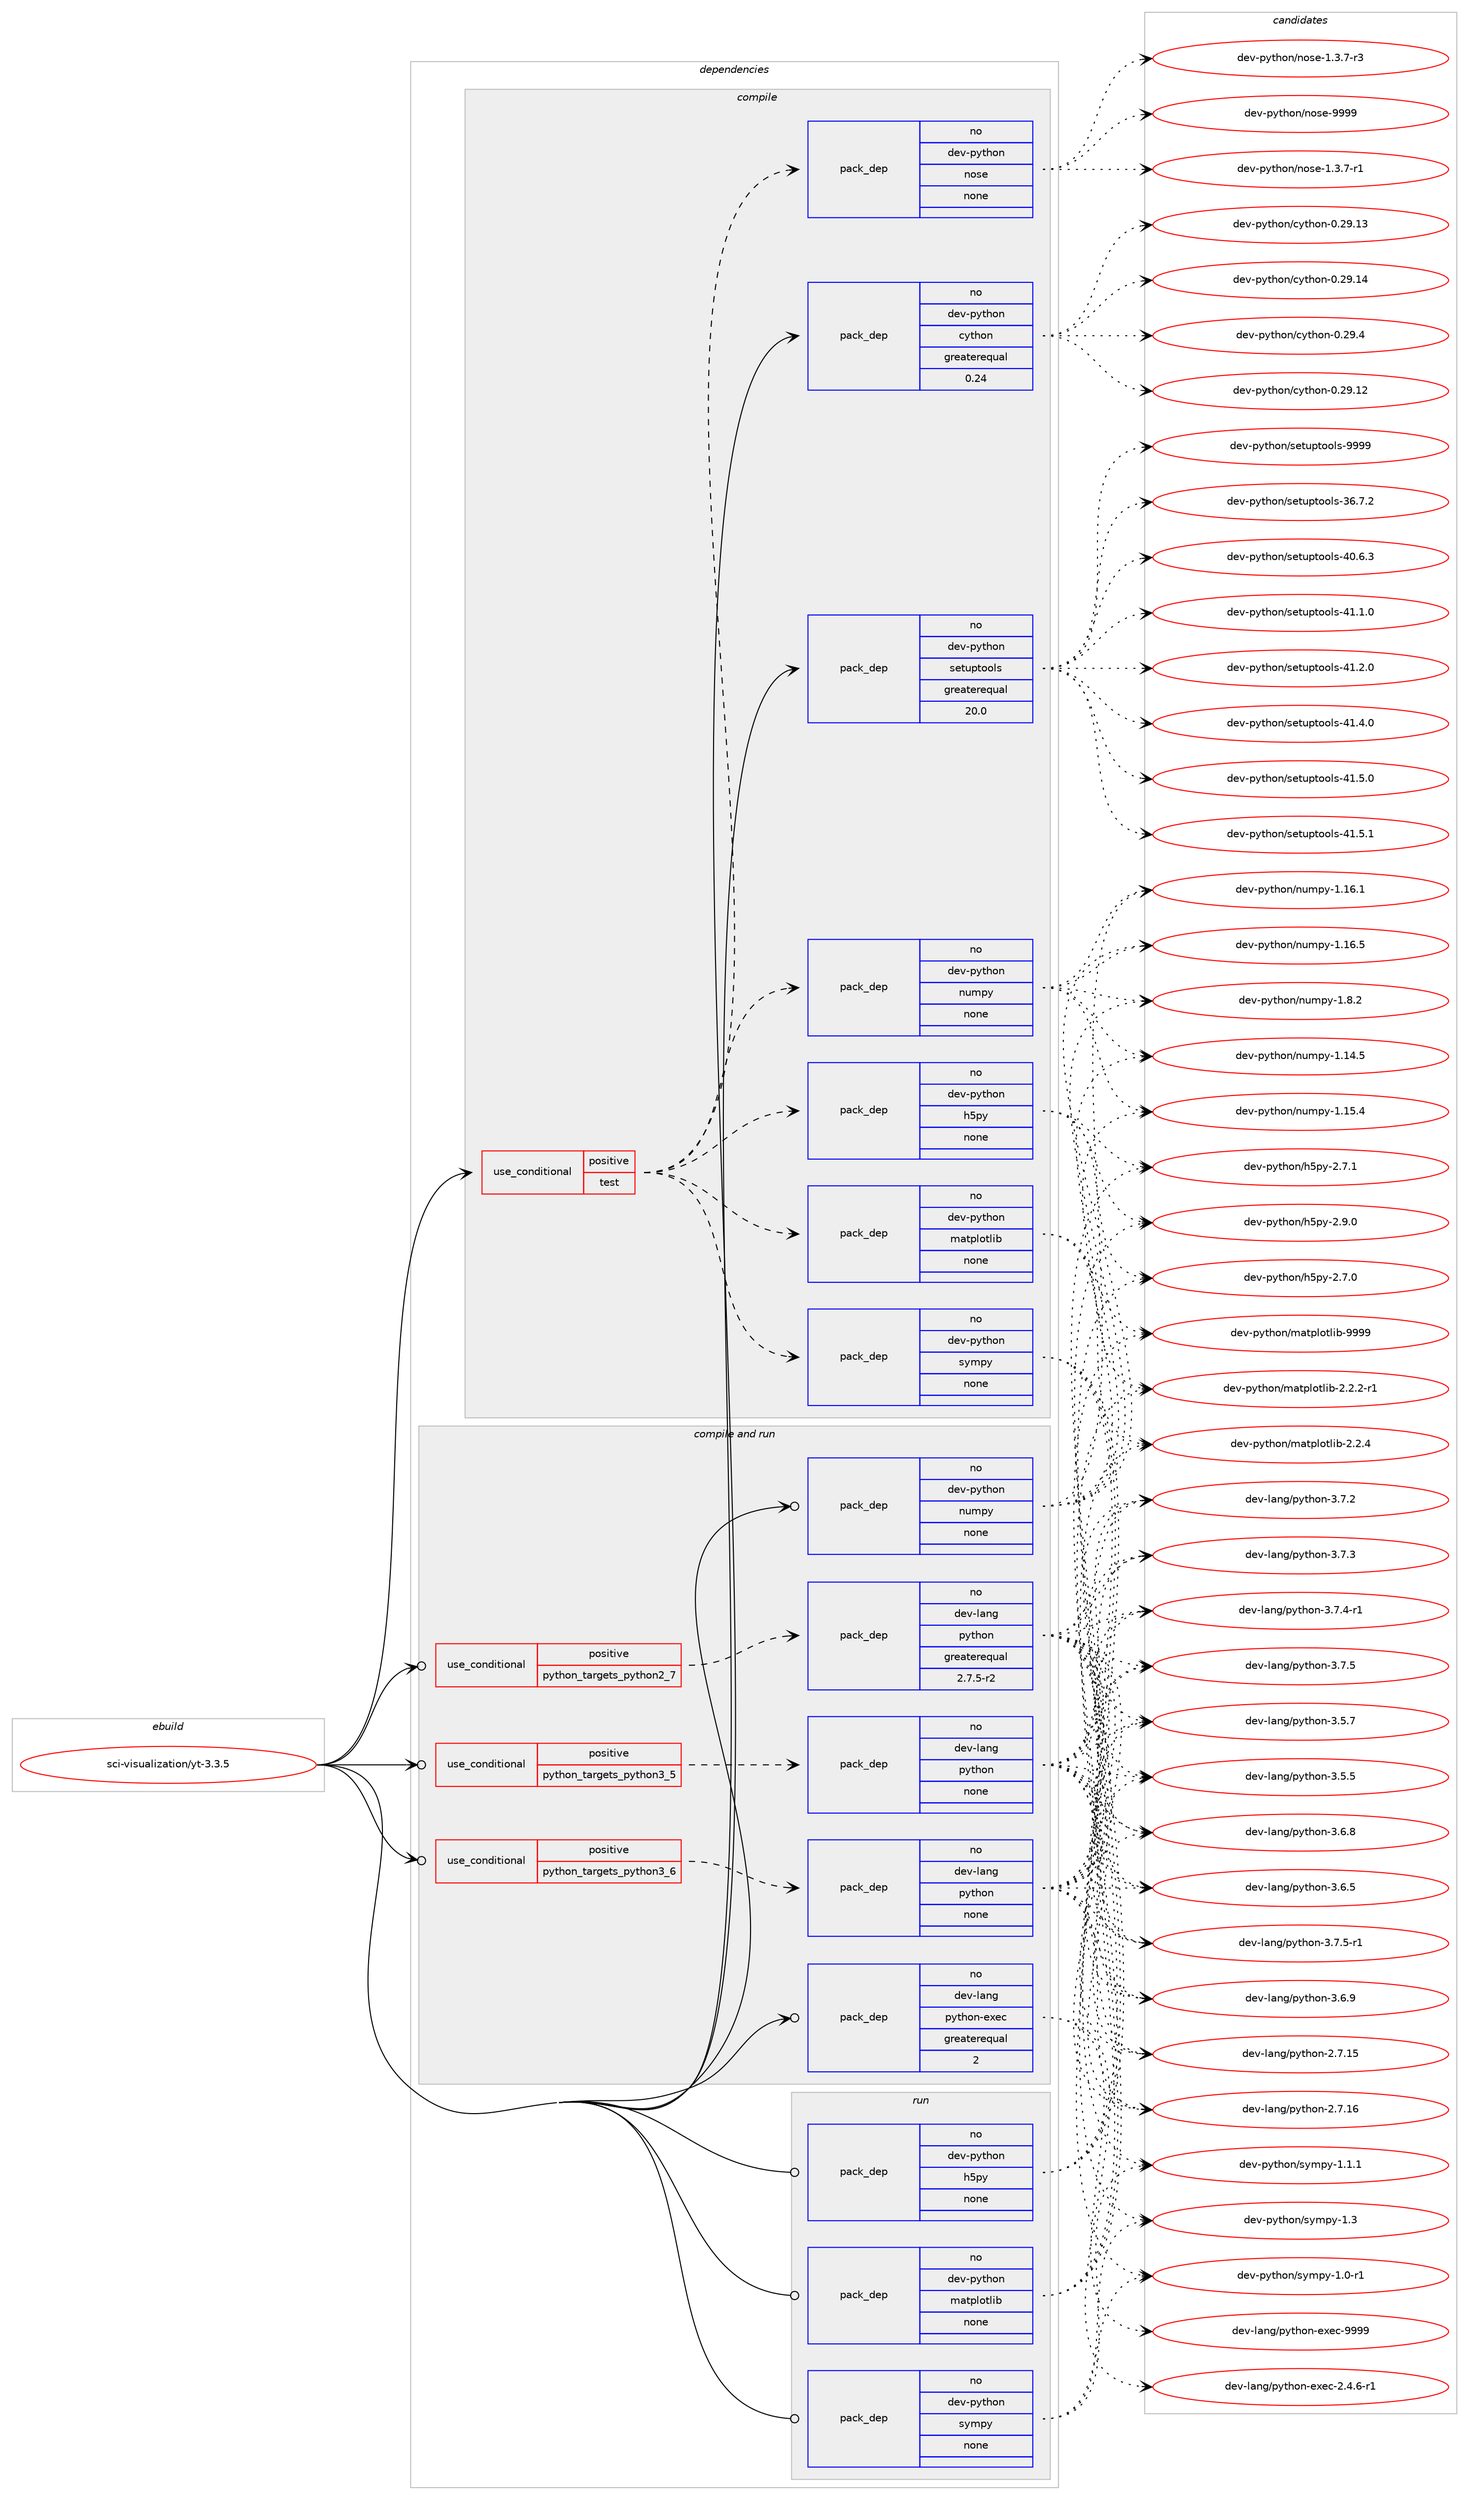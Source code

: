 digraph prolog {

# *************
# Graph options
# *************

newrank=true;
concentrate=true;
compound=true;
graph [rankdir=LR,fontname=Helvetica,fontsize=10,ranksep=1.5];#, ranksep=2.5, nodesep=0.2];
edge  [arrowhead=vee];
node  [fontname=Helvetica,fontsize=10];

# **********
# The ebuild
# **********

subgraph cluster_leftcol {
color=gray;
rank=same;
label=<<i>ebuild</i>>;
id [label="sci-visualization/yt-3.3.5", color=red, width=4, href="../sci-visualization/yt-3.3.5.svg"];
}

# ****************
# The dependencies
# ****************

subgraph cluster_midcol {
color=gray;
label=<<i>dependencies</i>>;
subgraph cluster_compile {
fillcolor="#eeeeee";
style=filled;
label=<<i>compile</i>>;
subgraph cond210240 {
dependency865728 [label=<<TABLE BORDER="0" CELLBORDER="1" CELLSPACING="0" CELLPADDING="4"><TR><TD ROWSPAN="3" CELLPADDING="10">use_conditional</TD></TR><TR><TD>positive</TD></TR><TR><TD>test</TD></TR></TABLE>>, shape=none, color=red];
subgraph pack640186 {
dependency865729 [label=<<TABLE BORDER="0" CELLBORDER="1" CELLSPACING="0" CELLPADDING="4" WIDTH="220"><TR><TD ROWSPAN="6" CELLPADDING="30">pack_dep</TD></TR><TR><TD WIDTH="110">no</TD></TR><TR><TD>dev-python</TD></TR><TR><TD>numpy</TD></TR><TR><TD>none</TD></TR><TR><TD></TD></TR></TABLE>>, shape=none, color=blue];
}
dependency865728:e -> dependency865729:w [weight=20,style="dashed",arrowhead="vee"];
subgraph pack640187 {
dependency865730 [label=<<TABLE BORDER="0" CELLBORDER="1" CELLSPACING="0" CELLPADDING="4" WIDTH="220"><TR><TD ROWSPAN="6" CELLPADDING="30">pack_dep</TD></TR><TR><TD WIDTH="110">no</TD></TR><TR><TD>dev-python</TD></TR><TR><TD>h5py</TD></TR><TR><TD>none</TD></TR><TR><TD></TD></TR></TABLE>>, shape=none, color=blue];
}
dependency865728:e -> dependency865730:w [weight=20,style="dashed",arrowhead="vee"];
subgraph pack640188 {
dependency865731 [label=<<TABLE BORDER="0" CELLBORDER="1" CELLSPACING="0" CELLPADDING="4" WIDTH="220"><TR><TD ROWSPAN="6" CELLPADDING="30">pack_dep</TD></TR><TR><TD WIDTH="110">no</TD></TR><TR><TD>dev-python</TD></TR><TR><TD>matplotlib</TD></TR><TR><TD>none</TD></TR><TR><TD></TD></TR></TABLE>>, shape=none, color=blue];
}
dependency865728:e -> dependency865731:w [weight=20,style="dashed",arrowhead="vee"];
subgraph pack640189 {
dependency865732 [label=<<TABLE BORDER="0" CELLBORDER="1" CELLSPACING="0" CELLPADDING="4" WIDTH="220"><TR><TD ROWSPAN="6" CELLPADDING="30">pack_dep</TD></TR><TR><TD WIDTH="110">no</TD></TR><TR><TD>dev-python</TD></TR><TR><TD>sympy</TD></TR><TR><TD>none</TD></TR><TR><TD></TD></TR></TABLE>>, shape=none, color=blue];
}
dependency865728:e -> dependency865732:w [weight=20,style="dashed",arrowhead="vee"];
subgraph pack640190 {
dependency865733 [label=<<TABLE BORDER="0" CELLBORDER="1" CELLSPACING="0" CELLPADDING="4" WIDTH="220"><TR><TD ROWSPAN="6" CELLPADDING="30">pack_dep</TD></TR><TR><TD WIDTH="110">no</TD></TR><TR><TD>dev-python</TD></TR><TR><TD>nose</TD></TR><TR><TD>none</TD></TR><TR><TD></TD></TR></TABLE>>, shape=none, color=blue];
}
dependency865728:e -> dependency865733:w [weight=20,style="dashed",arrowhead="vee"];
}
id:e -> dependency865728:w [weight=20,style="solid",arrowhead="vee"];
subgraph pack640191 {
dependency865734 [label=<<TABLE BORDER="0" CELLBORDER="1" CELLSPACING="0" CELLPADDING="4" WIDTH="220"><TR><TD ROWSPAN="6" CELLPADDING="30">pack_dep</TD></TR><TR><TD WIDTH="110">no</TD></TR><TR><TD>dev-python</TD></TR><TR><TD>cython</TD></TR><TR><TD>greaterequal</TD></TR><TR><TD>0.24</TD></TR></TABLE>>, shape=none, color=blue];
}
id:e -> dependency865734:w [weight=20,style="solid",arrowhead="vee"];
subgraph pack640192 {
dependency865735 [label=<<TABLE BORDER="0" CELLBORDER="1" CELLSPACING="0" CELLPADDING="4" WIDTH="220"><TR><TD ROWSPAN="6" CELLPADDING="30">pack_dep</TD></TR><TR><TD WIDTH="110">no</TD></TR><TR><TD>dev-python</TD></TR><TR><TD>setuptools</TD></TR><TR><TD>greaterequal</TD></TR><TR><TD>20.0</TD></TR></TABLE>>, shape=none, color=blue];
}
id:e -> dependency865735:w [weight=20,style="solid",arrowhead="vee"];
}
subgraph cluster_compileandrun {
fillcolor="#eeeeee";
style=filled;
label=<<i>compile and run</i>>;
subgraph cond210241 {
dependency865736 [label=<<TABLE BORDER="0" CELLBORDER="1" CELLSPACING="0" CELLPADDING="4"><TR><TD ROWSPAN="3" CELLPADDING="10">use_conditional</TD></TR><TR><TD>positive</TD></TR><TR><TD>python_targets_python2_7</TD></TR></TABLE>>, shape=none, color=red];
subgraph pack640193 {
dependency865737 [label=<<TABLE BORDER="0" CELLBORDER="1" CELLSPACING="0" CELLPADDING="4" WIDTH="220"><TR><TD ROWSPAN="6" CELLPADDING="30">pack_dep</TD></TR><TR><TD WIDTH="110">no</TD></TR><TR><TD>dev-lang</TD></TR><TR><TD>python</TD></TR><TR><TD>greaterequal</TD></TR><TR><TD>2.7.5-r2</TD></TR></TABLE>>, shape=none, color=blue];
}
dependency865736:e -> dependency865737:w [weight=20,style="dashed",arrowhead="vee"];
}
id:e -> dependency865736:w [weight=20,style="solid",arrowhead="odotvee"];
subgraph cond210242 {
dependency865738 [label=<<TABLE BORDER="0" CELLBORDER="1" CELLSPACING="0" CELLPADDING="4"><TR><TD ROWSPAN="3" CELLPADDING="10">use_conditional</TD></TR><TR><TD>positive</TD></TR><TR><TD>python_targets_python3_5</TD></TR></TABLE>>, shape=none, color=red];
subgraph pack640194 {
dependency865739 [label=<<TABLE BORDER="0" CELLBORDER="1" CELLSPACING="0" CELLPADDING="4" WIDTH="220"><TR><TD ROWSPAN="6" CELLPADDING="30">pack_dep</TD></TR><TR><TD WIDTH="110">no</TD></TR><TR><TD>dev-lang</TD></TR><TR><TD>python</TD></TR><TR><TD>none</TD></TR><TR><TD></TD></TR></TABLE>>, shape=none, color=blue];
}
dependency865738:e -> dependency865739:w [weight=20,style="dashed",arrowhead="vee"];
}
id:e -> dependency865738:w [weight=20,style="solid",arrowhead="odotvee"];
subgraph cond210243 {
dependency865740 [label=<<TABLE BORDER="0" CELLBORDER="1" CELLSPACING="0" CELLPADDING="4"><TR><TD ROWSPAN="3" CELLPADDING="10">use_conditional</TD></TR><TR><TD>positive</TD></TR><TR><TD>python_targets_python3_6</TD></TR></TABLE>>, shape=none, color=red];
subgraph pack640195 {
dependency865741 [label=<<TABLE BORDER="0" CELLBORDER="1" CELLSPACING="0" CELLPADDING="4" WIDTH="220"><TR><TD ROWSPAN="6" CELLPADDING="30">pack_dep</TD></TR><TR><TD WIDTH="110">no</TD></TR><TR><TD>dev-lang</TD></TR><TR><TD>python</TD></TR><TR><TD>none</TD></TR><TR><TD></TD></TR></TABLE>>, shape=none, color=blue];
}
dependency865740:e -> dependency865741:w [weight=20,style="dashed",arrowhead="vee"];
}
id:e -> dependency865740:w [weight=20,style="solid",arrowhead="odotvee"];
subgraph pack640196 {
dependency865742 [label=<<TABLE BORDER="0" CELLBORDER="1" CELLSPACING="0" CELLPADDING="4" WIDTH="220"><TR><TD ROWSPAN="6" CELLPADDING="30">pack_dep</TD></TR><TR><TD WIDTH="110">no</TD></TR><TR><TD>dev-lang</TD></TR><TR><TD>python-exec</TD></TR><TR><TD>greaterequal</TD></TR><TR><TD>2</TD></TR></TABLE>>, shape=none, color=blue];
}
id:e -> dependency865742:w [weight=20,style="solid",arrowhead="odotvee"];
subgraph pack640197 {
dependency865743 [label=<<TABLE BORDER="0" CELLBORDER="1" CELLSPACING="0" CELLPADDING="4" WIDTH="220"><TR><TD ROWSPAN="6" CELLPADDING="30">pack_dep</TD></TR><TR><TD WIDTH="110">no</TD></TR><TR><TD>dev-python</TD></TR><TR><TD>numpy</TD></TR><TR><TD>none</TD></TR><TR><TD></TD></TR></TABLE>>, shape=none, color=blue];
}
id:e -> dependency865743:w [weight=20,style="solid",arrowhead="odotvee"];
}
subgraph cluster_run {
fillcolor="#eeeeee";
style=filled;
label=<<i>run</i>>;
subgraph pack640198 {
dependency865744 [label=<<TABLE BORDER="0" CELLBORDER="1" CELLSPACING="0" CELLPADDING="4" WIDTH="220"><TR><TD ROWSPAN="6" CELLPADDING="30">pack_dep</TD></TR><TR><TD WIDTH="110">no</TD></TR><TR><TD>dev-python</TD></TR><TR><TD>h5py</TD></TR><TR><TD>none</TD></TR><TR><TD></TD></TR></TABLE>>, shape=none, color=blue];
}
id:e -> dependency865744:w [weight=20,style="solid",arrowhead="odot"];
subgraph pack640199 {
dependency865745 [label=<<TABLE BORDER="0" CELLBORDER="1" CELLSPACING="0" CELLPADDING="4" WIDTH="220"><TR><TD ROWSPAN="6" CELLPADDING="30">pack_dep</TD></TR><TR><TD WIDTH="110">no</TD></TR><TR><TD>dev-python</TD></TR><TR><TD>matplotlib</TD></TR><TR><TD>none</TD></TR><TR><TD></TD></TR></TABLE>>, shape=none, color=blue];
}
id:e -> dependency865745:w [weight=20,style="solid",arrowhead="odot"];
subgraph pack640200 {
dependency865746 [label=<<TABLE BORDER="0" CELLBORDER="1" CELLSPACING="0" CELLPADDING="4" WIDTH="220"><TR><TD ROWSPAN="6" CELLPADDING="30">pack_dep</TD></TR><TR><TD WIDTH="110">no</TD></TR><TR><TD>dev-python</TD></TR><TR><TD>sympy</TD></TR><TR><TD>none</TD></TR><TR><TD></TD></TR></TABLE>>, shape=none, color=blue];
}
id:e -> dependency865746:w [weight=20,style="solid",arrowhead="odot"];
}
}

# **************
# The candidates
# **************

subgraph cluster_choices {
rank=same;
color=gray;
label=<<i>candidates</i>>;

subgraph choice640186 {
color=black;
nodesep=1;
choice100101118451121211161041111104711011710911212145494649524653 [label="dev-python/numpy-1.14.5", color=red, width=4,href="../dev-python/numpy-1.14.5.svg"];
choice100101118451121211161041111104711011710911212145494649534652 [label="dev-python/numpy-1.15.4", color=red, width=4,href="../dev-python/numpy-1.15.4.svg"];
choice100101118451121211161041111104711011710911212145494649544649 [label="dev-python/numpy-1.16.1", color=red, width=4,href="../dev-python/numpy-1.16.1.svg"];
choice100101118451121211161041111104711011710911212145494649544653 [label="dev-python/numpy-1.16.5", color=red, width=4,href="../dev-python/numpy-1.16.5.svg"];
choice1001011184511212111610411111047110117109112121454946564650 [label="dev-python/numpy-1.8.2", color=red, width=4,href="../dev-python/numpy-1.8.2.svg"];
dependency865729:e -> choice100101118451121211161041111104711011710911212145494649524653:w [style=dotted,weight="100"];
dependency865729:e -> choice100101118451121211161041111104711011710911212145494649534652:w [style=dotted,weight="100"];
dependency865729:e -> choice100101118451121211161041111104711011710911212145494649544649:w [style=dotted,weight="100"];
dependency865729:e -> choice100101118451121211161041111104711011710911212145494649544653:w [style=dotted,weight="100"];
dependency865729:e -> choice1001011184511212111610411111047110117109112121454946564650:w [style=dotted,weight="100"];
}
subgraph choice640187 {
color=black;
nodesep=1;
choice100101118451121211161041111104710453112121455046554648 [label="dev-python/h5py-2.7.0", color=red, width=4,href="../dev-python/h5py-2.7.0.svg"];
choice100101118451121211161041111104710453112121455046554649 [label="dev-python/h5py-2.7.1", color=red, width=4,href="../dev-python/h5py-2.7.1.svg"];
choice100101118451121211161041111104710453112121455046574648 [label="dev-python/h5py-2.9.0", color=red, width=4,href="../dev-python/h5py-2.9.0.svg"];
dependency865730:e -> choice100101118451121211161041111104710453112121455046554648:w [style=dotted,weight="100"];
dependency865730:e -> choice100101118451121211161041111104710453112121455046554649:w [style=dotted,weight="100"];
dependency865730:e -> choice100101118451121211161041111104710453112121455046574648:w [style=dotted,weight="100"];
}
subgraph choice640188 {
color=black;
nodesep=1;
choice100101118451121211161041111104710997116112108111116108105984550465046504511449 [label="dev-python/matplotlib-2.2.2-r1", color=red, width=4,href="../dev-python/matplotlib-2.2.2-r1.svg"];
choice10010111845112121116104111110471099711611210811111610810598455046504652 [label="dev-python/matplotlib-2.2.4", color=red, width=4,href="../dev-python/matplotlib-2.2.4.svg"];
choice100101118451121211161041111104710997116112108111116108105984557575757 [label="dev-python/matplotlib-9999", color=red, width=4,href="../dev-python/matplotlib-9999.svg"];
dependency865731:e -> choice100101118451121211161041111104710997116112108111116108105984550465046504511449:w [style=dotted,weight="100"];
dependency865731:e -> choice10010111845112121116104111110471099711611210811111610810598455046504652:w [style=dotted,weight="100"];
dependency865731:e -> choice100101118451121211161041111104710997116112108111116108105984557575757:w [style=dotted,weight="100"];
}
subgraph choice640189 {
color=black;
nodesep=1;
choice1001011184511212111610411111047115121109112121454946484511449 [label="dev-python/sympy-1.0-r1", color=red, width=4,href="../dev-python/sympy-1.0-r1.svg"];
choice1001011184511212111610411111047115121109112121454946494649 [label="dev-python/sympy-1.1.1", color=red, width=4,href="../dev-python/sympy-1.1.1.svg"];
choice100101118451121211161041111104711512110911212145494651 [label="dev-python/sympy-1.3", color=red, width=4,href="../dev-python/sympy-1.3.svg"];
dependency865732:e -> choice1001011184511212111610411111047115121109112121454946484511449:w [style=dotted,weight="100"];
dependency865732:e -> choice1001011184511212111610411111047115121109112121454946494649:w [style=dotted,weight="100"];
dependency865732:e -> choice100101118451121211161041111104711512110911212145494651:w [style=dotted,weight="100"];
}
subgraph choice640190 {
color=black;
nodesep=1;
choice10010111845112121116104111110471101111151014549465146554511449 [label="dev-python/nose-1.3.7-r1", color=red, width=4,href="../dev-python/nose-1.3.7-r1.svg"];
choice10010111845112121116104111110471101111151014549465146554511451 [label="dev-python/nose-1.3.7-r3", color=red, width=4,href="../dev-python/nose-1.3.7-r3.svg"];
choice10010111845112121116104111110471101111151014557575757 [label="dev-python/nose-9999", color=red, width=4,href="../dev-python/nose-9999.svg"];
dependency865733:e -> choice10010111845112121116104111110471101111151014549465146554511449:w [style=dotted,weight="100"];
dependency865733:e -> choice10010111845112121116104111110471101111151014549465146554511451:w [style=dotted,weight="100"];
dependency865733:e -> choice10010111845112121116104111110471101111151014557575757:w [style=dotted,weight="100"];
}
subgraph choice640191 {
color=black;
nodesep=1;
choice1001011184511212111610411111047991211161041111104548465057464950 [label="dev-python/cython-0.29.12", color=red, width=4,href="../dev-python/cython-0.29.12.svg"];
choice1001011184511212111610411111047991211161041111104548465057464951 [label="dev-python/cython-0.29.13", color=red, width=4,href="../dev-python/cython-0.29.13.svg"];
choice1001011184511212111610411111047991211161041111104548465057464952 [label="dev-python/cython-0.29.14", color=red, width=4,href="../dev-python/cython-0.29.14.svg"];
choice10010111845112121116104111110479912111610411111045484650574652 [label="dev-python/cython-0.29.4", color=red, width=4,href="../dev-python/cython-0.29.4.svg"];
dependency865734:e -> choice1001011184511212111610411111047991211161041111104548465057464950:w [style=dotted,weight="100"];
dependency865734:e -> choice1001011184511212111610411111047991211161041111104548465057464951:w [style=dotted,weight="100"];
dependency865734:e -> choice1001011184511212111610411111047991211161041111104548465057464952:w [style=dotted,weight="100"];
dependency865734:e -> choice10010111845112121116104111110479912111610411111045484650574652:w [style=dotted,weight="100"];
}
subgraph choice640192 {
color=black;
nodesep=1;
choice100101118451121211161041111104711510111611711211611111110811545515446554650 [label="dev-python/setuptools-36.7.2", color=red, width=4,href="../dev-python/setuptools-36.7.2.svg"];
choice100101118451121211161041111104711510111611711211611111110811545524846544651 [label="dev-python/setuptools-40.6.3", color=red, width=4,href="../dev-python/setuptools-40.6.3.svg"];
choice100101118451121211161041111104711510111611711211611111110811545524946494648 [label="dev-python/setuptools-41.1.0", color=red, width=4,href="../dev-python/setuptools-41.1.0.svg"];
choice100101118451121211161041111104711510111611711211611111110811545524946504648 [label="dev-python/setuptools-41.2.0", color=red, width=4,href="../dev-python/setuptools-41.2.0.svg"];
choice100101118451121211161041111104711510111611711211611111110811545524946524648 [label="dev-python/setuptools-41.4.0", color=red, width=4,href="../dev-python/setuptools-41.4.0.svg"];
choice100101118451121211161041111104711510111611711211611111110811545524946534648 [label="dev-python/setuptools-41.5.0", color=red, width=4,href="../dev-python/setuptools-41.5.0.svg"];
choice100101118451121211161041111104711510111611711211611111110811545524946534649 [label="dev-python/setuptools-41.5.1", color=red, width=4,href="../dev-python/setuptools-41.5.1.svg"];
choice10010111845112121116104111110471151011161171121161111111081154557575757 [label="dev-python/setuptools-9999", color=red, width=4,href="../dev-python/setuptools-9999.svg"];
dependency865735:e -> choice100101118451121211161041111104711510111611711211611111110811545515446554650:w [style=dotted,weight="100"];
dependency865735:e -> choice100101118451121211161041111104711510111611711211611111110811545524846544651:w [style=dotted,weight="100"];
dependency865735:e -> choice100101118451121211161041111104711510111611711211611111110811545524946494648:w [style=dotted,weight="100"];
dependency865735:e -> choice100101118451121211161041111104711510111611711211611111110811545524946504648:w [style=dotted,weight="100"];
dependency865735:e -> choice100101118451121211161041111104711510111611711211611111110811545524946524648:w [style=dotted,weight="100"];
dependency865735:e -> choice100101118451121211161041111104711510111611711211611111110811545524946534648:w [style=dotted,weight="100"];
dependency865735:e -> choice100101118451121211161041111104711510111611711211611111110811545524946534649:w [style=dotted,weight="100"];
dependency865735:e -> choice10010111845112121116104111110471151011161171121161111111081154557575757:w [style=dotted,weight="100"];
}
subgraph choice640193 {
color=black;
nodesep=1;
choice10010111845108971101034711212111610411111045504655464953 [label="dev-lang/python-2.7.15", color=red, width=4,href="../dev-lang/python-2.7.15.svg"];
choice10010111845108971101034711212111610411111045504655464954 [label="dev-lang/python-2.7.16", color=red, width=4,href="../dev-lang/python-2.7.16.svg"];
choice100101118451089711010347112121116104111110455146534653 [label="dev-lang/python-3.5.5", color=red, width=4,href="../dev-lang/python-3.5.5.svg"];
choice100101118451089711010347112121116104111110455146534655 [label="dev-lang/python-3.5.7", color=red, width=4,href="../dev-lang/python-3.5.7.svg"];
choice100101118451089711010347112121116104111110455146544653 [label="dev-lang/python-3.6.5", color=red, width=4,href="../dev-lang/python-3.6.5.svg"];
choice100101118451089711010347112121116104111110455146544656 [label="dev-lang/python-3.6.8", color=red, width=4,href="../dev-lang/python-3.6.8.svg"];
choice100101118451089711010347112121116104111110455146544657 [label="dev-lang/python-3.6.9", color=red, width=4,href="../dev-lang/python-3.6.9.svg"];
choice100101118451089711010347112121116104111110455146554650 [label="dev-lang/python-3.7.2", color=red, width=4,href="../dev-lang/python-3.7.2.svg"];
choice100101118451089711010347112121116104111110455146554651 [label="dev-lang/python-3.7.3", color=red, width=4,href="../dev-lang/python-3.7.3.svg"];
choice1001011184510897110103471121211161041111104551465546524511449 [label="dev-lang/python-3.7.4-r1", color=red, width=4,href="../dev-lang/python-3.7.4-r1.svg"];
choice100101118451089711010347112121116104111110455146554653 [label="dev-lang/python-3.7.5", color=red, width=4,href="../dev-lang/python-3.7.5.svg"];
choice1001011184510897110103471121211161041111104551465546534511449 [label="dev-lang/python-3.7.5-r1", color=red, width=4,href="../dev-lang/python-3.7.5-r1.svg"];
dependency865737:e -> choice10010111845108971101034711212111610411111045504655464953:w [style=dotted,weight="100"];
dependency865737:e -> choice10010111845108971101034711212111610411111045504655464954:w [style=dotted,weight="100"];
dependency865737:e -> choice100101118451089711010347112121116104111110455146534653:w [style=dotted,weight="100"];
dependency865737:e -> choice100101118451089711010347112121116104111110455146534655:w [style=dotted,weight="100"];
dependency865737:e -> choice100101118451089711010347112121116104111110455146544653:w [style=dotted,weight="100"];
dependency865737:e -> choice100101118451089711010347112121116104111110455146544656:w [style=dotted,weight="100"];
dependency865737:e -> choice100101118451089711010347112121116104111110455146544657:w [style=dotted,weight="100"];
dependency865737:e -> choice100101118451089711010347112121116104111110455146554650:w [style=dotted,weight="100"];
dependency865737:e -> choice100101118451089711010347112121116104111110455146554651:w [style=dotted,weight="100"];
dependency865737:e -> choice1001011184510897110103471121211161041111104551465546524511449:w [style=dotted,weight="100"];
dependency865737:e -> choice100101118451089711010347112121116104111110455146554653:w [style=dotted,weight="100"];
dependency865737:e -> choice1001011184510897110103471121211161041111104551465546534511449:w [style=dotted,weight="100"];
}
subgraph choice640194 {
color=black;
nodesep=1;
choice10010111845108971101034711212111610411111045504655464953 [label="dev-lang/python-2.7.15", color=red, width=4,href="../dev-lang/python-2.7.15.svg"];
choice10010111845108971101034711212111610411111045504655464954 [label="dev-lang/python-2.7.16", color=red, width=4,href="../dev-lang/python-2.7.16.svg"];
choice100101118451089711010347112121116104111110455146534653 [label="dev-lang/python-3.5.5", color=red, width=4,href="../dev-lang/python-3.5.5.svg"];
choice100101118451089711010347112121116104111110455146534655 [label="dev-lang/python-3.5.7", color=red, width=4,href="../dev-lang/python-3.5.7.svg"];
choice100101118451089711010347112121116104111110455146544653 [label="dev-lang/python-3.6.5", color=red, width=4,href="../dev-lang/python-3.6.5.svg"];
choice100101118451089711010347112121116104111110455146544656 [label="dev-lang/python-3.6.8", color=red, width=4,href="../dev-lang/python-3.6.8.svg"];
choice100101118451089711010347112121116104111110455146544657 [label="dev-lang/python-3.6.9", color=red, width=4,href="../dev-lang/python-3.6.9.svg"];
choice100101118451089711010347112121116104111110455146554650 [label="dev-lang/python-3.7.2", color=red, width=4,href="../dev-lang/python-3.7.2.svg"];
choice100101118451089711010347112121116104111110455146554651 [label="dev-lang/python-3.7.3", color=red, width=4,href="../dev-lang/python-3.7.3.svg"];
choice1001011184510897110103471121211161041111104551465546524511449 [label="dev-lang/python-3.7.4-r1", color=red, width=4,href="../dev-lang/python-3.7.4-r1.svg"];
choice100101118451089711010347112121116104111110455146554653 [label="dev-lang/python-3.7.5", color=red, width=4,href="../dev-lang/python-3.7.5.svg"];
choice1001011184510897110103471121211161041111104551465546534511449 [label="dev-lang/python-3.7.5-r1", color=red, width=4,href="../dev-lang/python-3.7.5-r1.svg"];
dependency865739:e -> choice10010111845108971101034711212111610411111045504655464953:w [style=dotted,weight="100"];
dependency865739:e -> choice10010111845108971101034711212111610411111045504655464954:w [style=dotted,weight="100"];
dependency865739:e -> choice100101118451089711010347112121116104111110455146534653:w [style=dotted,weight="100"];
dependency865739:e -> choice100101118451089711010347112121116104111110455146534655:w [style=dotted,weight="100"];
dependency865739:e -> choice100101118451089711010347112121116104111110455146544653:w [style=dotted,weight="100"];
dependency865739:e -> choice100101118451089711010347112121116104111110455146544656:w [style=dotted,weight="100"];
dependency865739:e -> choice100101118451089711010347112121116104111110455146544657:w [style=dotted,weight="100"];
dependency865739:e -> choice100101118451089711010347112121116104111110455146554650:w [style=dotted,weight="100"];
dependency865739:e -> choice100101118451089711010347112121116104111110455146554651:w [style=dotted,weight="100"];
dependency865739:e -> choice1001011184510897110103471121211161041111104551465546524511449:w [style=dotted,weight="100"];
dependency865739:e -> choice100101118451089711010347112121116104111110455146554653:w [style=dotted,weight="100"];
dependency865739:e -> choice1001011184510897110103471121211161041111104551465546534511449:w [style=dotted,weight="100"];
}
subgraph choice640195 {
color=black;
nodesep=1;
choice10010111845108971101034711212111610411111045504655464953 [label="dev-lang/python-2.7.15", color=red, width=4,href="../dev-lang/python-2.7.15.svg"];
choice10010111845108971101034711212111610411111045504655464954 [label="dev-lang/python-2.7.16", color=red, width=4,href="../dev-lang/python-2.7.16.svg"];
choice100101118451089711010347112121116104111110455146534653 [label="dev-lang/python-3.5.5", color=red, width=4,href="../dev-lang/python-3.5.5.svg"];
choice100101118451089711010347112121116104111110455146534655 [label="dev-lang/python-3.5.7", color=red, width=4,href="../dev-lang/python-3.5.7.svg"];
choice100101118451089711010347112121116104111110455146544653 [label="dev-lang/python-3.6.5", color=red, width=4,href="../dev-lang/python-3.6.5.svg"];
choice100101118451089711010347112121116104111110455146544656 [label="dev-lang/python-3.6.8", color=red, width=4,href="../dev-lang/python-3.6.8.svg"];
choice100101118451089711010347112121116104111110455146544657 [label="dev-lang/python-3.6.9", color=red, width=4,href="../dev-lang/python-3.6.9.svg"];
choice100101118451089711010347112121116104111110455146554650 [label="dev-lang/python-3.7.2", color=red, width=4,href="../dev-lang/python-3.7.2.svg"];
choice100101118451089711010347112121116104111110455146554651 [label="dev-lang/python-3.7.3", color=red, width=4,href="../dev-lang/python-3.7.3.svg"];
choice1001011184510897110103471121211161041111104551465546524511449 [label="dev-lang/python-3.7.4-r1", color=red, width=4,href="../dev-lang/python-3.7.4-r1.svg"];
choice100101118451089711010347112121116104111110455146554653 [label="dev-lang/python-3.7.5", color=red, width=4,href="../dev-lang/python-3.7.5.svg"];
choice1001011184510897110103471121211161041111104551465546534511449 [label="dev-lang/python-3.7.5-r1", color=red, width=4,href="../dev-lang/python-3.7.5-r1.svg"];
dependency865741:e -> choice10010111845108971101034711212111610411111045504655464953:w [style=dotted,weight="100"];
dependency865741:e -> choice10010111845108971101034711212111610411111045504655464954:w [style=dotted,weight="100"];
dependency865741:e -> choice100101118451089711010347112121116104111110455146534653:w [style=dotted,weight="100"];
dependency865741:e -> choice100101118451089711010347112121116104111110455146534655:w [style=dotted,weight="100"];
dependency865741:e -> choice100101118451089711010347112121116104111110455146544653:w [style=dotted,weight="100"];
dependency865741:e -> choice100101118451089711010347112121116104111110455146544656:w [style=dotted,weight="100"];
dependency865741:e -> choice100101118451089711010347112121116104111110455146544657:w [style=dotted,weight="100"];
dependency865741:e -> choice100101118451089711010347112121116104111110455146554650:w [style=dotted,weight="100"];
dependency865741:e -> choice100101118451089711010347112121116104111110455146554651:w [style=dotted,weight="100"];
dependency865741:e -> choice1001011184510897110103471121211161041111104551465546524511449:w [style=dotted,weight="100"];
dependency865741:e -> choice100101118451089711010347112121116104111110455146554653:w [style=dotted,weight="100"];
dependency865741:e -> choice1001011184510897110103471121211161041111104551465546534511449:w [style=dotted,weight="100"];
}
subgraph choice640196 {
color=black;
nodesep=1;
choice10010111845108971101034711212111610411111045101120101994550465246544511449 [label="dev-lang/python-exec-2.4.6-r1", color=red, width=4,href="../dev-lang/python-exec-2.4.6-r1.svg"];
choice10010111845108971101034711212111610411111045101120101994557575757 [label="dev-lang/python-exec-9999", color=red, width=4,href="../dev-lang/python-exec-9999.svg"];
dependency865742:e -> choice10010111845108971101034711212111610411111045101120101994550465246544511449:w [style=dotted,weight="100"];
dependency865742:e -> choice10010111845108971101034711212111610411111045101120101994557575757:w [style=dotted,weight="100"];
}
subgraph choice640197 {
color=black;
nodesep=1;
choice100101118451121211161041111104711011710911212145494649524653 [label="dev-python/numpy-1.14.5", color=red, width=4,href="../dev-python/numpy-1.14.5.svg"];
choice100101118451121211161041111104711011710911212145494649534652 [label="dev-python/numpy-1.15.4", color=red, width=4,href="../dev-python/numpy-1.15.4.svg"];
choice100101118451121211161041111104711011710911212145494649544649 [label="dev-python/numpy-1.16.1", color=red, width=4,href="../dev-python/numpy-1.16.1.svg"];
choice100101118451121211161041111104711011710911212145494649544653 [label="dev-python/numpy-1.16.5", color=red, width=4,href="../dev-python/numpy-1.16.5.svg"];
choice1001011184511212111610411111047110117109112121454946564650 [label="dev-python/numpy-1.8.2", color=red, width=4,href="../dev-python/numpy-1.8.2.svg"];
dependency865743:e -> choice100101118451121211161041111104711011710911212145494649524653:w [style=dotted,weight="100"];
dependency865743:e -> choice100101118451121211161041111104711011710911212145494649534652:w [style=dotted,weight="100"];
dependency865743:e -> choice100101118451121211161041111104711011710911212145494649544649:w [style=dotted,weight="100"];
dependency865743:e -> choice100101118451121211161041111104711011710911212145494649544653:w [style=dotted,weight="100"];
dependency865743:e -> choice1001011184511212111610411111047110117109112121454946564650:w [style=dotted,weight="100"];
}
subgraph choice640198 {
color=black;
nodesep=1;
choice100101118451121211161041111104710453112121455046554648 [label="dev-python/h5py-2.7.0", color=red, width=4,href="../dev-python/h5py-2.7.0.svg"];
choice100101118451121211161041111104710453112121455046554649 [label="dev-python/h5py-2.7.1", color=red, width=4,href="../dev-python/h5py-2.7.1.svg"];
choice100101118451121211161041111104710453112121455046574648 [label="dev-python/h5py-2.9.0", color=red, width=4,href="../dev-python/h5py-2.9.0.svg"];
dependency865744:e -> choice100101118451121211161041111104710453112121455046554648:w [style=dotted,weight="100"];
dependency865744:e -> choice100101118451121211161041111104710453112121455046554649:w [style=dotted,weight="100"];
dependency865744:e -> choice100101118451121211161041111104710453112121455046574648:w [style=dotted,weight="100"];
}
subgraph choice640199 {
color=black;
nodesep=1;
choice100101118451121211161041111104710997116112108111116108105984550465046504511449 [label="dev-python/matplotlib-2.2.2-r1", color=red, width=4,href="../dev-python/matplotlib-2.2.2-r1.svg"];
choice10010111845112121116104111110471099711611210811111610810598455046504652 [label="dev-python/matplotlib-2.2.4", color=red, width=4,href="../dev-python/matplotlib-2.2.4.svg"];
choice100101118451121211161041111104710997116112108111116108105984557575757 [label="dev-python/matplotlib-9999", color=red, width=4,href="../dev-python/matplotlib-9999.svg"];
dependency865745:e -> choice100101118451121211161041111104710997116112108111116108105984550465046504511449:w [style=dotted,weight="100"];
dependency865745:e -> choice10010111845112121116104111110471099711611210811111610810598455046504652:w [style=dotted,weight="100"];
dependency865745:e -> choice100101118451121211161041111104710997116112108111116108105984557575757:w [style=dotted,weight="100"];
}
subgraph choice640200 {
color=black;
nodesep=1;
choice1001011184511212111610411111047115121109112121454946484511449 [label="dev-python/sympy-1.0-r1", color=red, width=4,href="../dev-python/sympy-1.0-r1.svg"];
choice1001011184511212111610411111047115121109112121454946494649 [label="dev-python/sympy-1.1.1", color=red, width=4,href="../dev-python/sympy-1.1.1.svg"];
choice100101118451121211161041111104711512110911212145494651 [label="dev-python/sympy-1.3", color=red, width=4,href="../dev-python/sympy-1.3.svg"];
dependency865746:e -> choice1001011184511212111610411111047115121109112121454946484511449:w [style=dotted,weight="100"];
dependency865746:e -> choice1001011184511212111610411111047115121109112121454946494649:w [style=dotted,weight="100"];
dependency865746:e -> choice100101118451121211161041111104711512110911212145494651:w [style=dotted,weight="100"];
}
}

}
